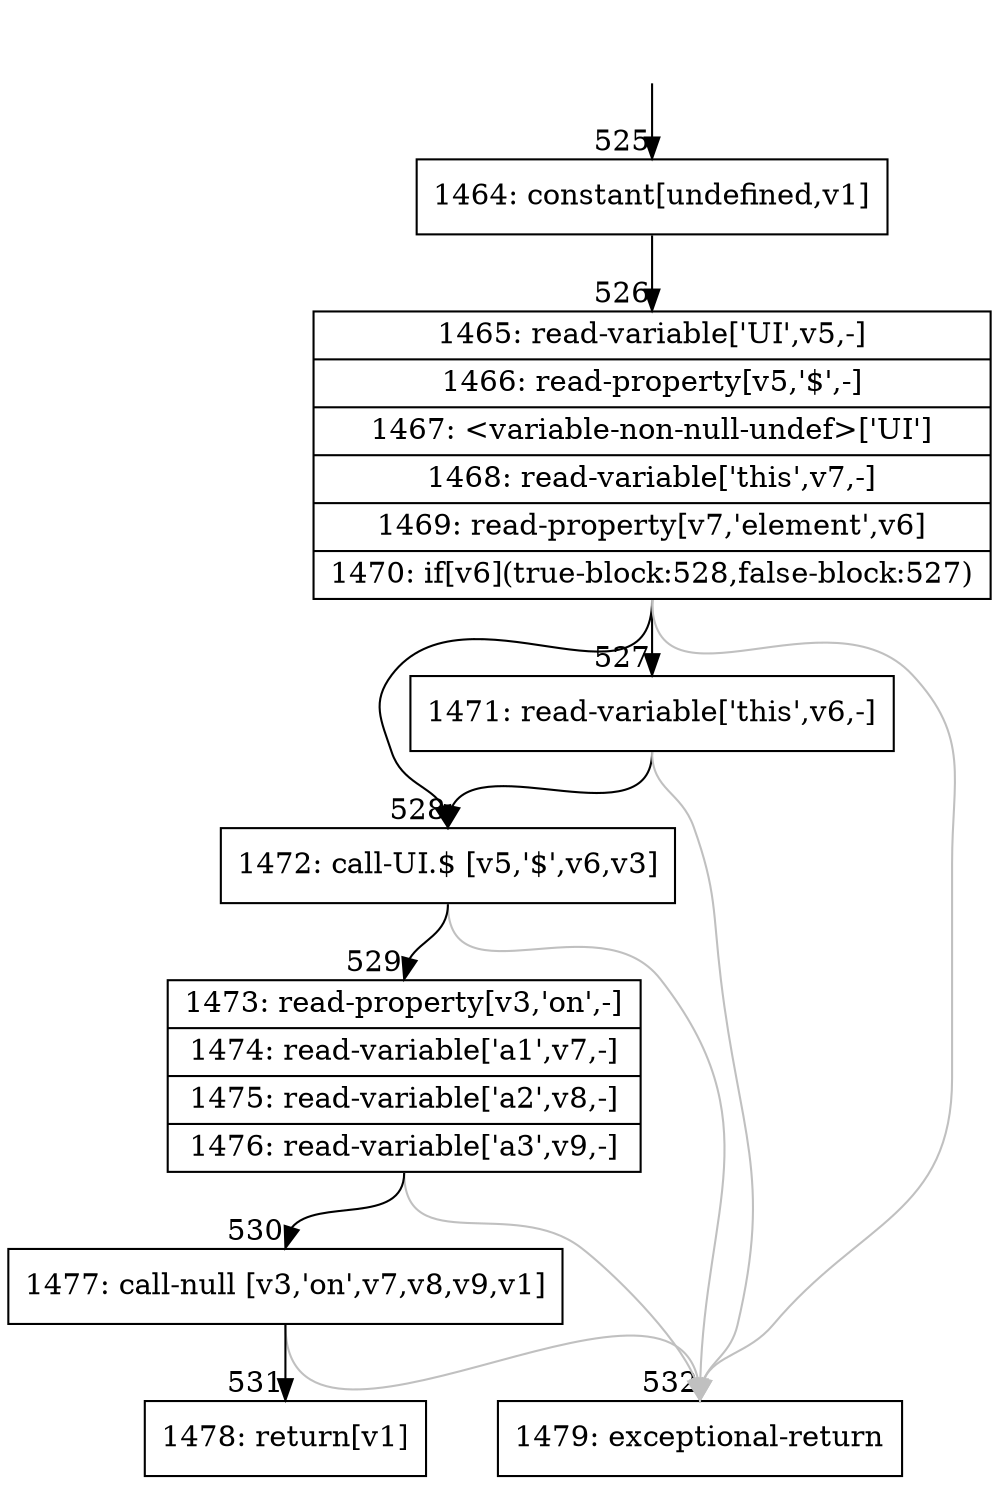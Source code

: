 digraph {
rankdir="TD"
BB_entry39[shape=none,label=""];
BB_entry39 -> BB525 [tailport=s, headport=n, headlabel="    525"]
BB525 [shape=record label="{1464: constant[undefined,v1]}" ] 
BB525 -> BB526 [tailport=s, headport=n, headlabel="      526"]
BB526 [shape=record label="{1465: read-variable['UI',v5,-]|1466: read-property[v5,'$',-]|1467: \<variable-non-null-undef\>['UI']|1468: read-variable['this',v7,-]|1469: read-property[v7,'element',v6]|1470: if[v6](true-block:528,false-block:527)}" ] 
BB526 -> BB528 [tailport=s, headport=n, headlabel="      528"]
BB526 -> BB527 [tailport=s, headport=n, headlabel="      527"]
BB526 -> BB532 [tailport=s, headport=n, color=gray, headlabel="      532"]
BB527 [shape=record label="{1471: read-variable['this',v6,-]}" ] 
BB527 -> BB528 [tailport=s, headport=n]
BB527 -> BB532 [tailport=s, headport=n, color=gray]
BB528 [shape=record label="{1472: call-UI.$ [v5,'$',v6,v3]}" ] 
BB528 -> BB529 [tailport=s, headport=n, headlabel="      529"]
BB528 -> BB532 [tailport=s, headport=n, color=gray]
BB529 [shape=record label="{1473: read-property[v3,'on',-]|1474: read-variable['a1',v7,-]|1475: read-variable['a2',v8,-]|1476: read-variable['a3',v9,-]}" ] 
BB529 -> BB530 [tailport=s, headport=n, headlabel="      530"]
BB529 -> BB532 [tailport=s, headport=n, color=gray]
BB530 [shape=record label="{1477: call-null [v3,'on',v7,v8,v9,v1]}" ] 
BB530 -> BB531 [tailport=s, headport=n, headlabel="      531"]
BB530 -> BB532 [tailport=s, headport=n, color=gray]
BB531 [shape=record label="{1478: return[v1]}" ] 
BB532 [shape=record label="{1479: exceptional-return}" ] 
//#$~ 421
}
